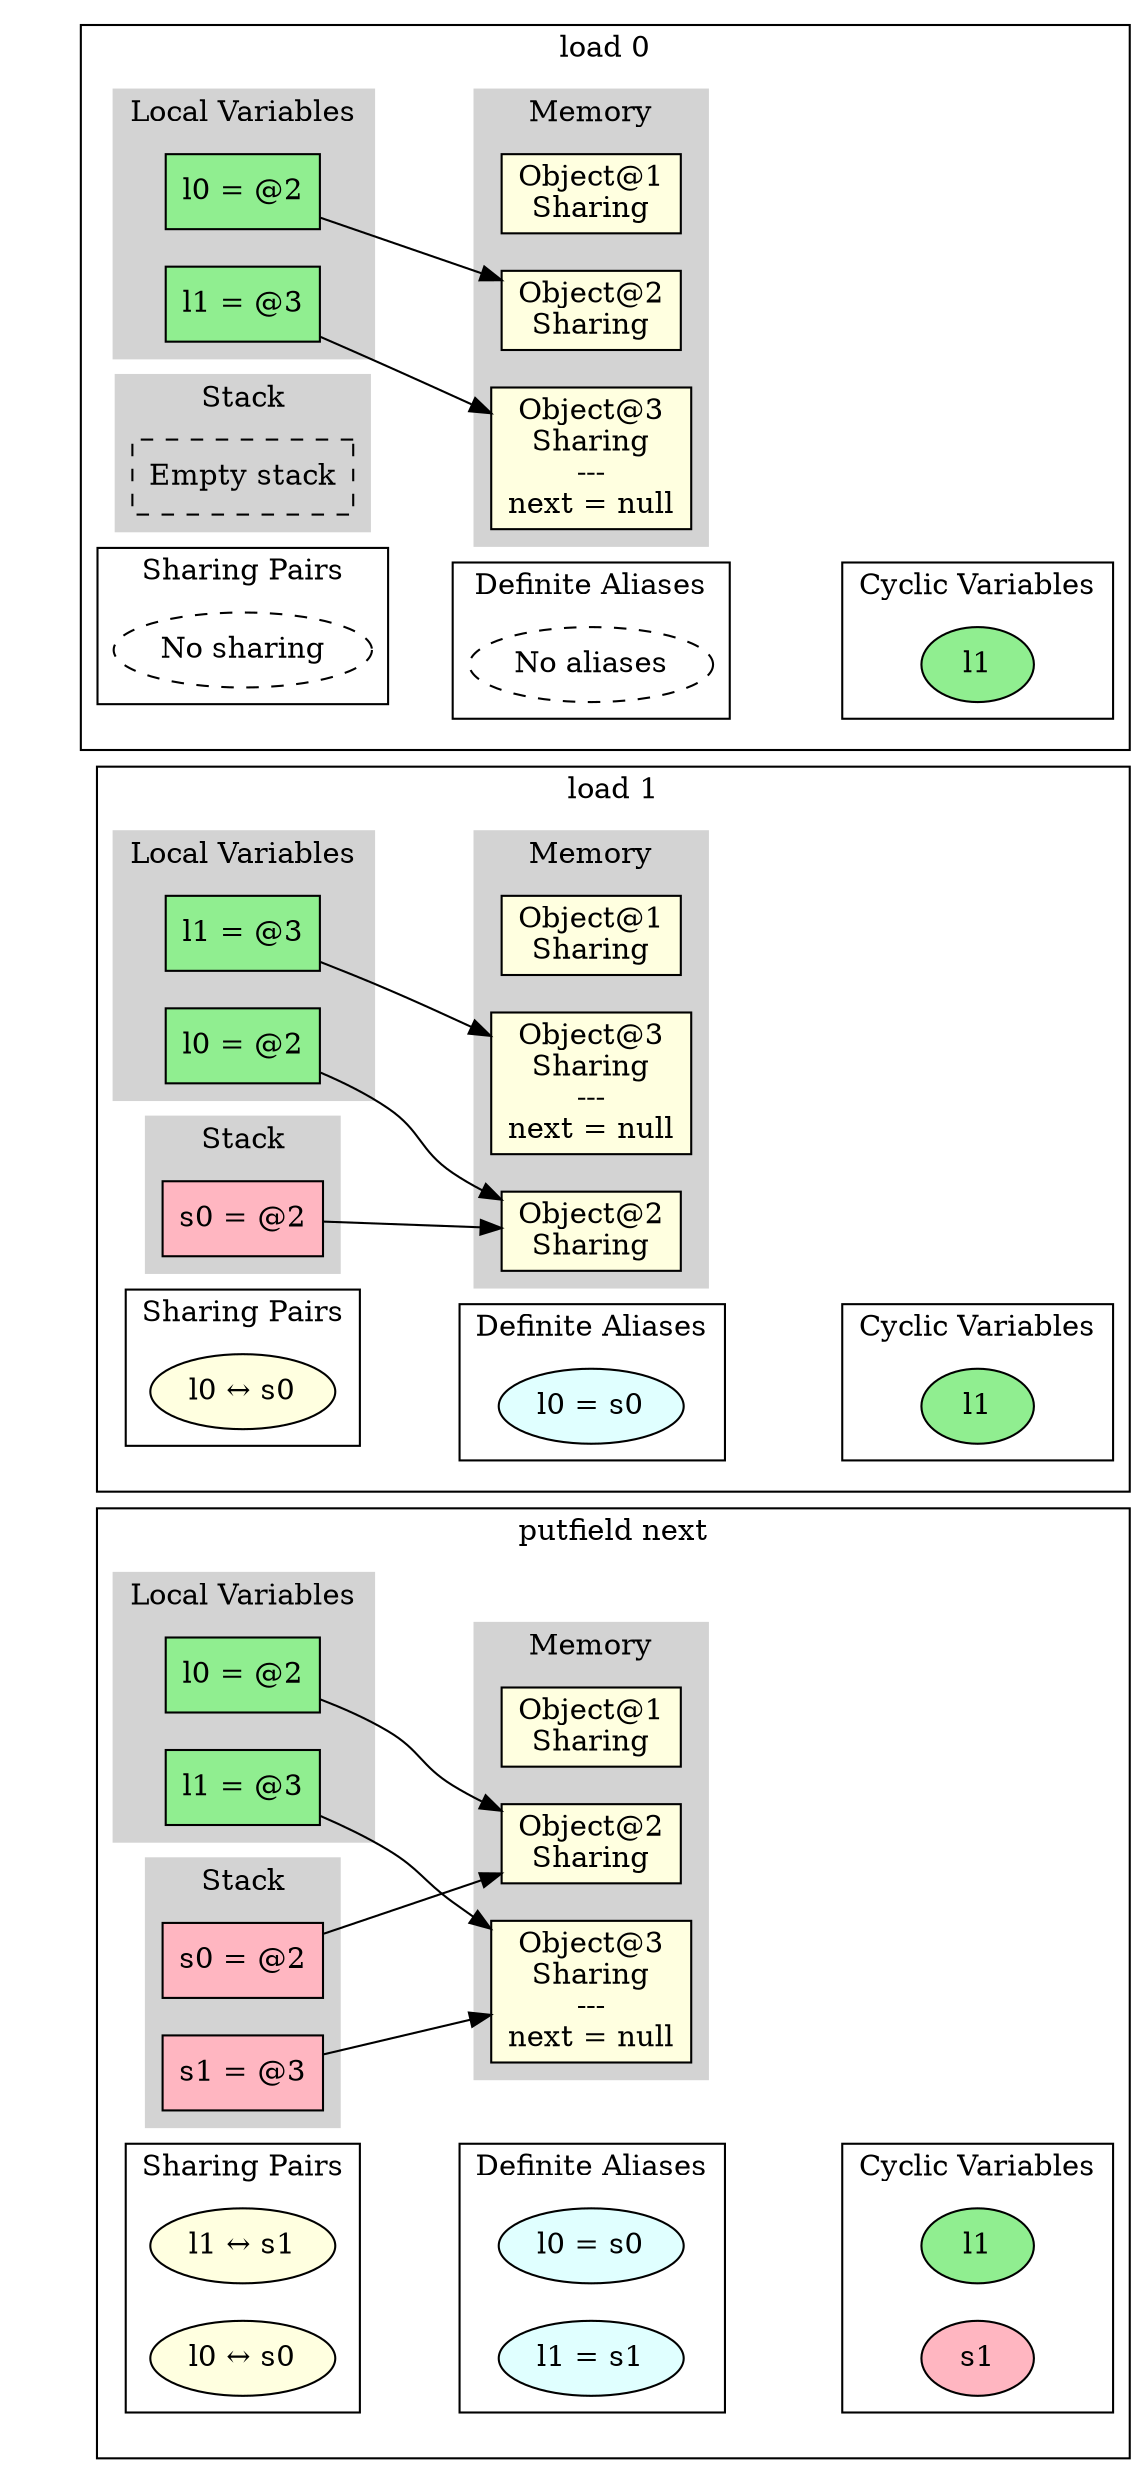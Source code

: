 digraph MemoryGraph {
 node [shape=box, style=filled, fillcolor=lightblue];
 rankdir=LR;

 // Invisible anchor subgraph
 subgraph cluster_anchor {
 style=invis;
 anchor [style=invis, shape=point, width=0, height=0];
 }

 // Starting point for subgraph ordering
 anchor_start [style=invis, shape=point];

 anchor_530939833725604 [style=invis, shape=point];
 anchor_start -> anchor_530939833725604 [style=invis];
 anchor_start = anchor_530939833725604;

 subgraph cluster_530939833725604 {
 anchor_530939833725604 [style=invis];
 label="load 0";
 subgraph cluster_locals_530939833725604 {
 label="Local Variables";
 style=filled;
 color=lightgrey;
 node [style=filled, fillcolor=lightgreen];
 "l0_530939833725604" [label="l0 = @2"];
 "l1_530939833725604" [label="l1 = @3"];
 }

 subgraph cluster_stack_530939833725604 {
 label="Stack";
 style=filled;
 color=lightgrey;
 node [style=filled, fillcolor=lightpink];
 "empty_stack_530939833725604" [label="Empty stack", style=dashed, fillcolor=white];
 }

 subgraph cluster_memory_530939833725604 {
 label="Memory";
 style=filled;
 color=lightgrey;
 node [style=filled, fillcolor=lightyellow];
 "obj1_530939833725604" [label="Object@1\nSharing"];
 "obj2_530939833725604" [label="Object@2\nSharing"];
 "obj3_530939833725604" [label="Object@3\nSharing\n---\nnext = null\n"];
 }

 "l0_530939833725604" -> "obj2_530939833725604";
 "l1_530939833725604" -> "obj3_530939833725604";

 // Sharing pairs
 subgraph cluster_sharing_530939833725604 {
 label="Sharing Pairs";
 node [shape=ellipse, style=filled, fillcolor=lightyellow];
 "empty_sharing_530939833725604" [label="No sharing", style=dashed, fillcolor=white];
 }

    // Alias pairs
    subgraph cluster_aliases_530939833725604 {
      label="Definite Aliases";
      node [shape=ellipse, style=filled, fillcolor=lightcyan];
      "empty_alias_530939833725604" [label="No aliases", style=dashed, fillcolor=white];
    }

 // Cyclic variables
 subgraph cluster_cyclic_530939833725604 {
 label="Cyclic Variables";
 node [shape=ellipse];
 "cyclic0_530939833725604" [label="l1", style=filled, fillcolor=lightgreen];
 }
 // Invisible edge for horizontal alignment
 "empty_sharing_530939833725604" -> "empty_alias_530939833725604" [style=invis, weight=10];
 // Invisible edge for horizontal alignment
 "empty_alias_530939833725604" -> "cyclic0_530939833725604" [style=invis, weight=10];
 }
 anchor_530939838596195 [style=invis, shape=point];
 anchor_start -> anchor_530939838596195 [style=invis];
 anchor_start = anchor_530939838596195;

 subgraph cluster_530939838596195 {
 anchor_530939838596195 [style=invis];
 label="load 1";
 subgraph cluster_locals_530939838596195 {
 label="Local Variables";
 style=filled;
 color=lightgrey;
 node [style=filled, fillcolor=lightgreen];
 "l0_530939838596195" [label="l0 = @2"];
 "l1_530939838596195" [label="l1 = @3"];
 }

 subgraph cluster_stack_530939838596195 {
 label="Stack";
 style=filled;
 color=lightgrey;
 node [style=filled, fillcolor=lightpink];
 "s0_530939838596195" [label="s0 = @2"];
 }

 subgraph cluster_memory_530939838596195 {
 label="Memory";
 style=filled;
 color=lightgrey;
 node [style=filled, fillcolor=lightyellow];
 "obj1_530939838596195" [label="Object@1\nSharing"];
 "obj2_530939838596195" [label="Object@2\nSharing"];
 "obj3_530939838596195" [label="Object@3\nSharing\n---\nnext = null\n"];
 }

 "l0_530939838596195" -> "obj2_530939838596195";
 "l1_530939838596195" -> "obj3_530939838596195";
 "s0_530939838596195" -> "obj2_530939838596195";

 // Sharing pairs
 subgraph cluster_sharing_530939838596195 {
 label="Sharing Pairs";
 node [shape=ellipse, style=filled, fillcolor=lightyellow];
 "pair0_530939838596195" [label="l0 ↔ s0"];
 }

    // Alias pairs
    subgraph cluster_aliases_530939838596195 {
      label="Definite Aliases";
      node [shape=ellipse, style=filled, fillcolor=lightcyan];
      "alias0_530939838596195" [label="l0 = s0"];
    }

 // Cyclic variables
 subgraph cluster_cyclic_530939838596195 {
 label="Cyclic Variables";
 node [shape=ellipse];
 "cyclic0_530939838596195" [label="l1", style=filled, fillcolor=lightgreen];
 }
 // Invisible edge for horizontal alignment
 "pair0_530939838596195" -> "alias0_530939838596195" [style=invis, weight=10];
 // Invisible edge for horizontal alignment
 "alias0_530939838596195" -> "cyclic0_530939838596195" [style=invis, weight=10];
 }
 anchor_530939840471488 [style=invis, shape=point];
 anchor_start -> anchor_530939840471488 [style=invis];
 anchor_start = anchor_530939840471488;

 subgraph cluster_530939840471488 {
 anchor_530939840471488 [style=invis];
 label="putfield next";
 subgraph cluster_locals_530939840471488 {
 label="Local Variables";
 style=filled;
 color=lightgrey;
 node [style=filled, fillcolor=lightgreen];
 "l0_530939840471488" [label="l0 = @2"];
 "l1_530939840471488" [label="l1 = @3"];
 }

 subgraph cluster_stack_530939840471488 {
 label="Stack";
 style=filled;
 color=lightgrey;
 node [style=filled, fillcolor=lightpink];
 "s0_530939840471488" [label="s0 = @2"];
 "s1_530939840471488" [label="s1 = @3"];
 }

 subgraph cluster_memory_530939840471488 {
 label="Memory";
 style=filled;
 color=lightgrey;
 node [style=filled, fillcolor=lightyellow];
 "obj1_530939840471488" [label="Object@1\nSharing"];
 "obj2_530939840471488" [label="Object@2\nSharing"];
 "obj3_530939840471488" [label="Object@3\nSharing\n---\nnext = null\n"];
 }

 "l0_530939840471488" -> "obj2_530939840471488";
 "l1_530939840471488" -> "obj3_530939840471488";
 "s0_530939840471488" -> "obj2_530939840471488";
 "s1_530939840471488" -> "obj3_530939840471488";

 // Sharing pairs
 subgraph cluster_sharing_530939840471488 {
 label="Sharing Pairs";
 node [shape=ellipse, style=filled, fillcolor=lightyellow];
 "pair0_530939840471488" [label="l1 ↔ s1"];
 "pair1_530939840471488" [label="l0 ↔ s0"];
 }

    // Alias pairs
    subgraph cluster_aliases_530939840471488 {
      label="Definite Aliases";
      node [shape=ellipse, style=filled, fillcolor=lightcyan];
      "alias0_530939840471488" [label="l0 = s0"];
      "alias1_530939840471488" [label="l1 = s1"];
    }

 // Cyclic variables
 subgraph cluster_cyclic_530939840471488 {
 label="Cyclic Variables";
 node [shape=ellipse];
 "cyclic0_530939840471488" [label="l1", style=filled, fillcolor=lightgreen];
 "cyclic1_530939840471488" [label="s1", style=filled, fillcolor=lightpink];
 }
 // Invisible edge for horizontal alignment
 "pair1_530939840471488" -> "alias1_530939840471488" [style=invis, weight=10];
 // Invisible edge for horizontal alignment
 "alias1_530939840471488" -> "cyclic1_530939840471488" [style=invis, weight=10];
 }
}
